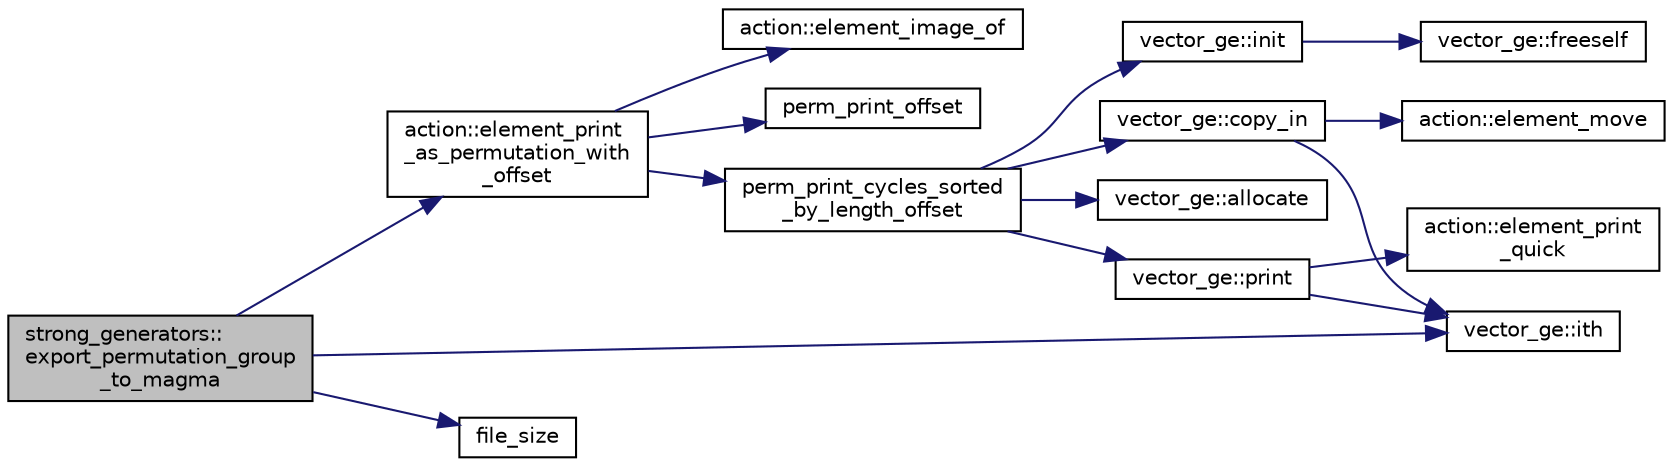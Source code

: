 digraph "strong_generators::export_permutation_group_to_magma"
{
  edge [fontname="Helvetica",fontsize="10",labelfontname="Helvetica",labelfontsize="10"];
  node [fontname="Helvetica",fontsize="10",shape=record];
  rankdir="LR";
  Node951 [label="strong_generators::\lexport_permutation_group\l_to_magma",height=0.2,width=0.4,color="black", fillcolor="grey75", style="filled", fontcolor="black"];
  Node951 -> Node952 [color="midnightblue",fontsize="10",style="solid",fontname="Helvetica"];
  Node952 [label="action::element_print\l_as_permutation_with\l_offset",height=0.2,width=0.4,color="black", fillcolor="white", style="filled",URL="$d2/d86/classaction.html#addd61d869434abaad431124a6d858396"];
  Node952 -> Node953 [color="midnightblue",fontsize="10",style="solid",fontname="Helvetica"];
  Node953 [label="action::element_image_of",height=0.2,width=0.4,color="black", fillcolor="white", style="filled",URL="$d2/d86/classaction.html#ae09559d4537a048fc860f8a74a31393d"];
  Node952 -> Node954 [color="midnightblue",fontsize="10",style="solid",fontname="Helvetica"];
  Node954 [label="perm_print_offset",height=0.2,width=0.4,color="black", fillcolor="white", style="filled",URL="$d2/d7c/combinatorics_8_c.html#ab87deef2ba9e4d2ce386a19eeaffecf3"];
  Node952 -> Node955 [color="midnightblue",fontsize="10",style="solid",fontname="Helvetica"];
  Node955 [label="perm_print_cycles_sorted\l_by_length_offset",height=0.2,width=0.4,color="black", fillcolor="white", style="filled",URL="$d5/d90/action__global_8_c.html#a9d1f2e34879c04dbc45d08984a8066e3"];
  Node955 -> Node956 [color="midnightblue",fontsize="10",style="solid",fontname="Helvetica"];
  Node956 [label="vector_ge::init",height=0.2,width=0.4,color="black", fillcolor="white", style="filled",URL="$d4/d6e/classvector__ge.html#afe1d6befd1f1501e6be34afbaa9d30a8"];
  Node956 -> Node957 [color="midnightblue",fontsize="10",style="solid",fontname="Helvetica"];
  Node957 [label="vector_ge::freeself",height=0.2,width=0.4,color="black", fillcolor="white", style="filled",URL="$d4/d6e/classvector__ge.html#aa002e4b715cc73a9b8b367d29700b452"];
  Node955 -> Node958 [color="midnightblue",fontsize="10",style="solid",fontname="Helvetica"];
  Node958 [label="vector_ge::allocate",height=0.2,width=0.4,color="black", fillcolor="white", style="filled",URL="$d4/d6e/classvector__ge.html#a35b062a9201b30f0a87bf87702d243ae"];
  Node955 -> Node959 [color="midnightblue",fontsize="10",style="solid",fontname="Helvetica"];
  Node959 [label="vector_ge::copy_in",height=0.2,width=0.4,color="black", fillcolor="white", style="filled",URL="$d4/d6e/classvector__ge.html#ad02ebf2d4e8bbf095685aea921999145"];
  Node959 -> Node960 [color="midnightblue",fontsize="10",style="solid",fontname="Helvetica"];
  Node960 [label="vector_ge::ith",height=0.2,width=0.4,color="black", fillcolor="white", style="filled",URL="$d4/d6e/classvector__ge.html#a1ff002e8b746a9beb119d57dcd4a15ff"];
  Node959 -> Node961 [color="midnightblue",fontsize="10",style="solid",fontname="Helvetica"];
  Node961 [label="action::element_move",height=0.2,width=0.4,color="black", fillcolor="white", style="filled",URL="$d2/d86/classaction.html#a550947491bbb534d3d7951f50198a874"];
  Node955 -> Node962 [color="midnightblue",fontsize="10",style="solid",fontname="Helvetica"];
  Node962 [label="vector_ge::print",height=0.2,width=0.4,color="black", fillcolor="white", style="filled",URL="$d4/d6e/classvector__ge.html#a0d260cce035c20b32d7989c50670aa8a"];
  Node962 -> Node963 [color="midnightblue",fontsize="10",style="solid",fontname="Helvetica"];
  Node963 [label="action::element_print\l_quick",height=0.2,width=0.4,color="black", fillcolor="white", style="filled",URL="$d2/d86/classaction.html#a4844680cf6750396f76494a28655265b"];
  Node962 -> Node960 [color="midnightblue",fontsize="10",style="solid",fontname="Helvetica"];
  Node951 -> Node960 [color="midnightblue",fontsize="10",style="solid",fontname="Helvetica"];
  Node951 -> Node964 [color="midnightblue",fontsize="10",style="solid",fontname="Helvetica"];
  Node964 [label="file_size",height=0.2,width=0.4,color="black", fillcolor="white", style="filled",URL="$df/dbf/sajeeb_8_c.html#a5c37cf5785204b6e9adf647dc14d0e50"];
}
